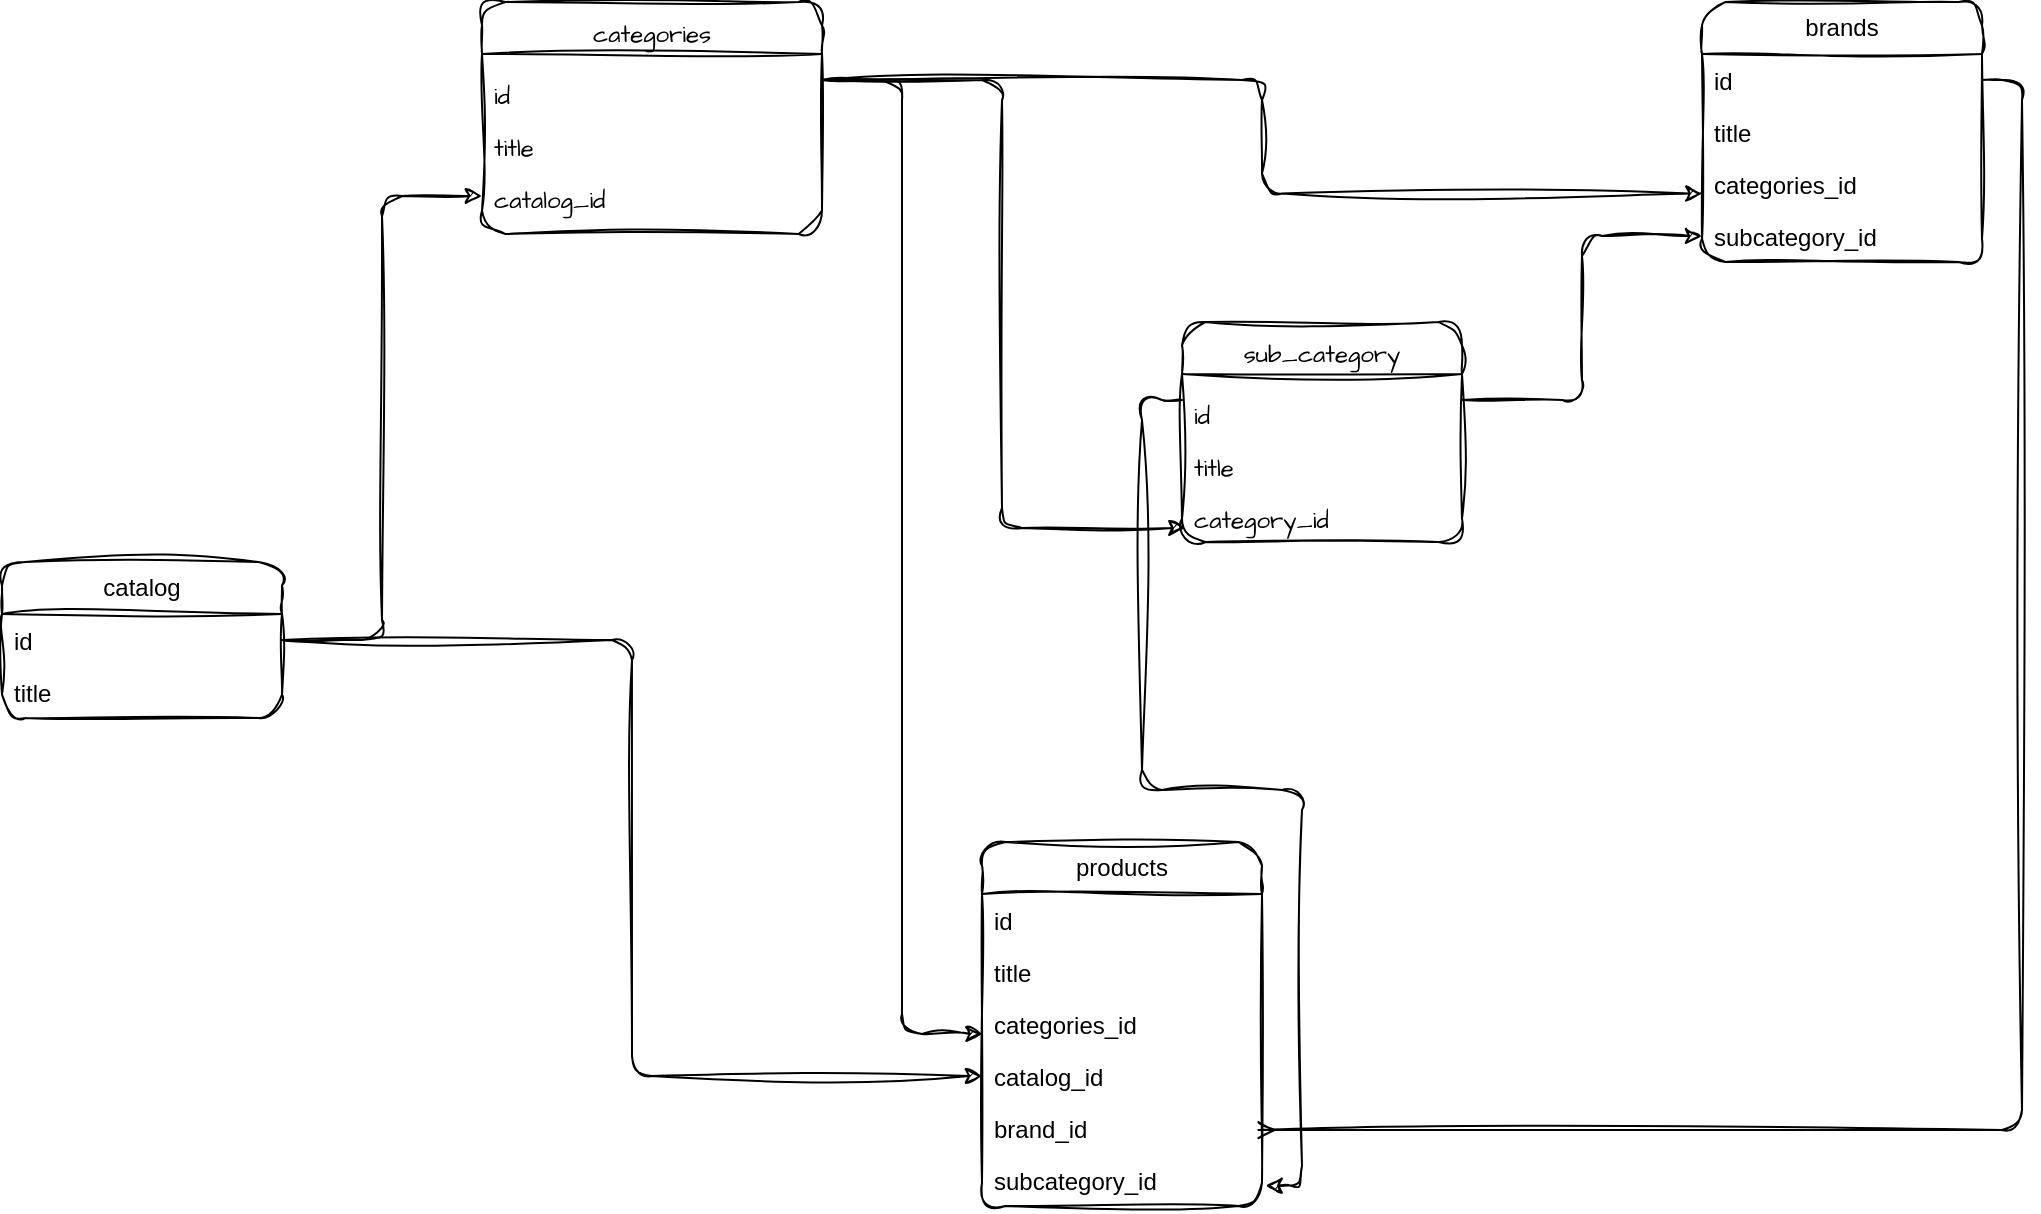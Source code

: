 <mxfile version="21.5.2" type="github">
  <diagram name="Страница 1" id="Da8_--umYUl1YWPq9q3Z">
    <mxGraphModel dx="1547" dy="611" grid="1" gridSize="10" guides="1" tooltips="1" connect="0" arrows="1" fold="1" page="0" pageScale="1" pageWidth="4681" pageHeight="3300" background="none" math="0" shadow="0">
      <root>
        <mxCell id="0" />
        <mxCell id="1" parent="0" />
        <mxCell id="97w2wDo3JTDshsNrhWI0-1" value="catalog" style="swimlane;fontStyle=0;childLayout=stackLayout;horizontal=1;startSize=26;fillColor=none;horizontalStack=0;resizeParent=1;resizeParentMax=0;resizeLast=0;collapsible=1;marginBottom=0;whiteSpace=wrap;html=1;rounded=1;sketch=1;curveFitting=1;jiggle=2;labelBackgroundColor=none;" vertex="1" parent="1">
          <mxGeometry x="-50" y="330" width="140" height="78" as="geometry">
            <mxRectangle x="60" y="270" width="100" height="30" as="alternateBounds" />
          </mxGeometry>
        </mxCell>
        <mxCell id="97w2wDo3JTDshsNrhWI0-2" value="id" style="text;strokeColor=none;fillColor=none;align=left;verticalAlign=top;spacingLeft=4;spacingRight=4;overflow=hidden;rotatable=0;points=[[0,0.5],[1,0.5]];portConstraint=eastwest;whiteSpace=wrap;html=1;rounded=1;sketch=1;curveFitting=1;jiggle=2;labelBackgroundColor=none;" vertex="1" parent="97w2wDo3JTDshsNrhWI0-1">
          <mxGeometry y="26" width="140" height="26" as="geometry" />
        </mxCell>
        <mxCell id="97w2wDo3JTDshsNrhWI0-3" value="title" style="text;strokeColor=none;fillColor=none;align=left;verticalAlign=top;spacingLeft=4;spacingRight=4;overflow=hidden;rotatable=0;points=[[0,0.5],[1,0.5]];portConstraint=eastwest;whiteSpace=wrap;html=1;rounded=1;sketch=1;curveFitting=1;jiggle=2;labelBackgroundColor=none;" vertex="1" parent="97w2wDo3JTDshsNrhWI0-1">
          <mxGeometry y="52" width="140" height="26" as="geometry" />
        </mxCell>
        <mxCell id="97w2wDo3JTDshsNrhWI0-5" value="brands" style="swimlane;fontStyle=0;childLayout=stackLayout;horizontal=1;startSize=26;fillColor=none;horizontalStack=0;resizeParent=1;resizeParentMax=0;resizeLast=0;collapsible=1;marginBottom=0;whiteSpace=wrap;html=1;rounded=1;sketch=1;curveFitting=1;jiggle=2;labelBackgroundColor=none;" vertex="1" parent="1">
          <mxGeometry x="800" y="50" width="140" height="130" as="geometry">
            <mxRectangle x="60" y="270" width="100" height="30" as="alternateBounds" />
          </mxGeometry>
        </mxCell>
        <mxCell id="97w2wDo3JTDshsNrhWI0-6" value="id" style="text;strokeColor=none;fillColor=none;align=left;verticalAlign=top;spacingLeft=4;spacingRight=4;overflow=hidden;rotatable=0;points=[[0,0.5],[1,0.5]];portConstraint=eastwest;whiteSpace=wrap;html=1;rounded=1;sketch=1;curveFitting=1;jiggle=2;labelBackgroundColor=none;" vertex="1" parent="97w2wDo3JTDshsNrhWI0-5">
          <mxGeometry y="26" width="140" height="26" as="geometry" />
        </mxCell>
        <mxCell id="97w2wDo3JTDshsNrhWI0-7" value="title" style="text;strokeColor=none;fillColor=none;align=left;verticalAlign=top;spacingLeft=4;spacingRight=4;overflow=hidden;rotatable=0;points=[[0,0.5],[1,0.5]];portConstraint=eastwest;whiteSpace=wrap;html=1;rounded=1;sketch=1;curveFitting=1;jiggle=2;labelBackgroundColor=none;" vertex="1" parent="97w2wDo3JTDshsNrhWI0-5">
          <mxGeometry y="52" width="140" height="26" as="geometry" />
        </mxCell>
        <mxCell id="97w2wDo3JTDshsNrhWI0-8" value="categories_id" style="text;strokeColor=none;fillColor=none;align=left;verticalAlign=top;spacingLeft=4;spacingRight=4;overflow=hidden;rotatable=0;points=[[0,0.5],[1,0.5]];portConstraint=eastwest;whiteSpace=wrap;html=1;rounded=1;sketch=1;curveFitting=1;jiggle=2;labelBackgroundColor=none;" vertex="1" parent="97w2wDo3JTDshsNrhWI0-5">
          <mxGeometry y="78" width="140" height="26" as="geometry" />
        </mxCell>
        <mxCell id="97w2wDo3JTDshsNrhWI0-38" value="subcategory_id" style="text;strokeColor=none;fillColor=none;align=left;verticalAlign=top;spacingLeft=4;spacingRight=4;overflow=hidden;rotatable=0;points=[[0,0.5],[1,0.5]];portConstraint=eastwest;whiteSpace=wrap;html=1;rounded=1;sketch=1;curveFitting=1;jiggle=2;labelBackgroundColor=none;" vertex="1" parent="97w2wDo3JTDshsNrhWI0-5">
          <mxGeometry y="104" width="140" height="26" as="geometry" />
        </mxCell>
        <mxCell id="97w2wDo3JTDshsNrhWI0-9" value="products" style="swimlane;fontStyle=0;childLayout=stackLayout;horizontal=1;startSize=26;fillColor=none;horizontalStack=0;resizeParent=1;resizeParentMax=0;resizeLast=0;collapsible=1;marginBottom=0;whiteSpace=wrap;html=1;rounded=1;sketch=1;curveFitting=1;jiggle=2;labelBackgroundColor=none;" vertex="1" parent="1">
          <mxGeometry x="440" y="470" width="140" height="182" as="geometry">
            <mxRectangle x="60" y="270" width="100" height="30" as="alternateBounds" />
          </mxGeometry>
        </mxCell>
        <mxCell id="97w2wDo3JTDshsNrhWI0-10" value="id" style="text;strokeColor=none;fillColor=none;align=left;verticalAlign=top;spacingLeft=4;spacingRight=4;overflow=hidden;rotatable=0;points=[[0,0.5],[1,0.5]];portConstraint=eastwest;whiteSpace=wrap;html=1;rounded=1;sketch=1;curveFitting=1;jiggle=2;labelBackgroundColor=none;" vertex="1" parent="97w2wDo3JTDshsNrhWI0-9">
          <mxGeometry y="26" width="140" height="26" as="geometry" />
        </mxCell>
        <mxCell id="97w2wDo3JTDshsNrhWI0-11" value="title" style="text;strokeColor=none;fillColor=none;align=left;verticalAlign=top;spacingLeft=4;spacingRight=4;overflow=hidden;rotatable=0;points=[[0,0.5],[1,0.5]];portConstraint=eastwest;whiteSpace=wrap;html=1;rounded=1;sketch=1;curveFitting=1;jiggle=2;labelBackgroundColor=none;" vertex="1" parent="97w2wDo3JTDshsNrhWI0-9">
          <mxGeometry y="52" width="140" height="26" as="geometry" />
        </mxCell>
        <mxCell id="97w2wDo3JTDshsNrhWI0-12" value="categories_id" style="text;strokeColor=none;fillColor=none;align=left;verticalAlign=top;spacingLeft=4;spacingRight=4;overflow=hidden;rotatable=0;points=[[0,0.5],[1,0.5]];portConstraint=eastwest;whiteSpace=wrap;html=1;rounded=1;sketch=1;curveFitting=1;jiggle=2;labelBackgroundColor=none;" vertex="1" parent="97w2wDo3JTDshsNrhWI0-9">
          <mxGeometry y="78" width="140" height="26" as="geometry" />
        </mxCell>
        <mxCell id="97w2wDo3JTDshsNrhWI0-34" value="catalog_id" style="text;strokeColor=none;fillColor=none;align=left;verticalAlign=top;spacingLeft=4;spacingRight=4;overflow=hidden;rotatable=0;points=[[0,0.5],[1,0.5]];portConstraint=eastwest;whiteSpace=wrap;html=1;rounded=1;sketch=1;curveFitting=1;jiggle=2;labelBackgroundColor=none;" vertex="1" parent="97w2wDo3JTDshsNrhWI0-9">
          <mxGeometry y="104" width="140" height="26" as="geometry" />
        </mxCell>
        <mxCell id="97w2wDo3JTDshsNrhWI0-13" value="brand_id" style="text;strokeColor=none;fillColor=none;align=left;verticalAlign=top;spacingLeft=4;spacingRight=4;overflow=hidden;rotatable=0;points=[[0,0.5],[1,0.5]];portConstraint=eastwest;whiteSpace=wrap;html=1;rounded=1;sketch=1;curveFitting=1;jiggle=2;labelBackgroundColor=none;" vertex="1" parent="97w2wDo3JTDshsNrhWI0-9">
          <mxGeometry y="130" width="140" height="26" as="geometry" />
        </mxCell>
        <mxCell id="97w2wDo3JTDshsNrhWI0-42" value="subcategory_id" style="text;strokeColor=none;fillColor=none;align=left;verticalAlign=top;spacingLeft=4;spacingRight=4;overflow=hidden;rotatable=0;points=[[0,0.5],[1,0.5]];portConstraint=eastwest;whiteSpace=wrap;html=1;rounded=1;sketch=1;curveFitting=1;jiggle=2;labelBackgroundColor=none;" vertex="1" parent="97w2wDo3JTDshsNrhWI0-9">
          <mxGeometry y="156" width="140" height="26" as="geometry" />
        </mxCell>
        <mxCell id="97w2wDo3JTDshsNrhWI0-17" value="&lt;font style=&quot;font-size: 12px;&quot;&gt;categories&lt;/font&gt;" style="swimlane;fontStyle=0;childLayout=stackLayout;horizontal=1;startSize=26;fillColor=none;horizontalStack=0;resizeParent=1;resizeParentMax=0;resizeLast=0;collapsible=1;marginBottom=0;whiteSpace=wrap;html=1;sketch=1;hachureGap=4;jiggle=2;curveFitting=1;fontFamily=Architects Daughter;fontSource=https%3A%2F%2Ffonts.googleapis.com%2Fcss%3Ffamily%3DArchitects%2BDaughter;fontSize=20;rounded=1;labelBackgroundColor=none;" vertex="1" parent="1">
          <mxGeometry x="190" y="50" width="170" height="116" as="geometry" />
        </mxCell>
        <mxCell id="97w2wDo3JTDshsNrhWI0-18" value="&lt;font style=&quot;font-size: 12px;&quot;&gt;id&lt;/font&gt;" style="text;strokeColor=none;fillColor=none;align=left;verticalAlign=top;spacingLeft=4;spacingRight=4;overflow=hidden;rotatable=0;points=[[0,0.5],[1,0.5]];portConstraint=eastwest;whiteSpace=wrap;html=1;fontSize=20;fontFamily=Architects Daughter;rounded=1;labelBackgroundColor=none;" vertex="1" parent="97w2wDo3JTDshsNrhWI0-17">
          <mxGeometry y="26" width="170" height="26" as="geometry" />
        </mxCell>
        <mxCell id="97w2wDo3JTDshsNrhWI0-28" value="&lt;font style=&quot;font-size: 12px;&quot;&gt;title&lt;/font&gt;" style="text;strokeColor=none;fillColor=none;align=left;verticalAlign=top;spacingLeft=4;spacingRight=4;overflow=hidden;rotatable=0;points=[[0,0.5],[1,0.5]];portConstraint=eastwest;whiteSpace=wrap;html=1;fontSize=20;fontFamily=Architects Daughter;rounded=1;labelBackgroundColor=none;" vertex="1" parent="97w2wDo3JTDshsNrhWI0-17">
          <mxGeometry y="52" width="170" height="26" as="geometry" />
        </mxCell>
        <mxCell id="97w2wDo3JTDshsNrhWI0-19" value="&lt;font style=&quot;font-size: 12px;&quot;&gt;catalog_id&lt;/font&gt;" style="text;strokeColor=none;fillColor=none;align=left;verticalAlign=top;spacingLeft=4;spacingRight=4;overflow=hidden;rotatable=0;points=[[0,0.5],[1,0.5]];portConstraint=eastwest;whiteSpace=wrap;html=1;fontSize=20;fontFamily=Architects Daughter;rounded=1;labelBackgroundColor=none;" vertex="1" parent="97w2wDo3JTDshsNrhWI0-17">
          <mxGeometry y="78" width="170" height="38" as="geometry" />
        </mxCell>
        <mxCell id="97w2wDo3JTDshsNrhWI0-21" style="edgeStyle=orthogonalEdgeStyle;rounded=1;sketch=1;hachureGap=4;jiggle=2;curveFitting=1;orthogonalLoop=1;jettySize=auto;html=1;fontFamily=Architects Daughter;fontSource=https%3A%2F%2Ffonts.googleapis.com%2Fcss%3Ffamily%3DArchitects%2BDaughter;fontSize=16;labelBackgroundColor=none;fontColor=default;" edge="1" parent="1" source="97w2wDo3JTDshsNrhWI0-2" target="97w2wDo3JTDshsNrhWI0-19">
          <mxGeometry relative="1" as="geometry" />
        </mxCell>
        <mxCell id="97w2wDo3JTDshsNrhWI0-26" style="edgeStyle=orthogonalEdgeStyle;rounded=1;sketch=1;hachureGap=4;jiggle=2;curveFitting=1;orthogonalLoop=1;jettySize=auto;html=1;exitX=1;exitY=0.5;exitDx=0;exitDy=0;entryX=0.987;entryY=0.54;entryDx=0;entryDy=0;fontFamily=Architects Daughter;fontSource=https%3A%2F%2Ffonts.googleapis.com%2Fcss%3Ffamily%3DArchitects%2BDaughter;fontSize=16;endArrow=ERmany;endFill=0;labelBackgroundColor=none;fontColor=default;entryPerimeter=0;" edge="1" parent="1" source="97w2wDo3JTDshsNrhWI0-6" target="97w2wDo3JTDshsNrhWI0-13">
          <mxGeometry relative="1" as="geometry">
            <mxPoint x="900" y="489.0" as="targetPoint" />
          </mxGeometry>
        </mxCell>
        <mxCell id="97w2wDo3JTDshsNrhWI0-29" value="&lt;font style=&quot;font-size: 12px;&quot;&gt;sub_category&lt;/font&gt;" style="swimlane;fontStyle=0;childLayout=stackLayout;horizontal=1;startSize=26;fillColor=none;horizontalStack=0;resizeParent=1;resizeParentMax=0;resizeLast=0;collapsible=1;marginBottom=0;whiteSpace=wrap;html=1;sketch=1;hachureGap=4;jiggle=2;curveFitting=1;fontFamily=Architects Daughter;fontSource=https%3A%2F%2Ffonts.googleapis.com%2Fcss%3Ffamily%3DArchitects%2BDaughter;fontSize=20;labelBackgroundColor=none;rounded=1;" vertex="1" parent="1">
          <mxGeometry x="540" y="210" width="140" height="110" as="geometry" />
        </mxCell>
        <mxCell id="97w2wDo3JTDshsNrhWI0-30" value="&lt;font style=&quot;font-size: 12px;&quot;&gt;id&lt;/font&gt;" style="text;strokeColor=none;fillColor=none;align=left;verticalAlign=top;spacingLeft=4;spacingRight=4;overflow=hidden;rotatable=0;points=[[0,0.5],[1,0.5]];portConstraint=eastwest;whiteSpace=wrap;html=1;fontSize=20;fontFamily=Architects Daughter;labelBackgroundColor=none;rounded=1;" vertex="1" parent="97w2wDo3JTDshsNrhWI0-29">
          <mxGeometry y="26" width="140" height="26" as="geometry" />
        </mxCell>
        <mxCell id="97w2wDo3JTDshsNrhWI0-31" value="&lt;font style=&quot;font-size: 12px;&quot;&gt;title&lt;/font&gt;" style="text;strokeColor=none;fillColor=none;align=left;verticalAlign=top;spacingLeft=4;spacingRight=4;overflow=hidden;rotatable=0;points=[[0,0.5],[1,0.5]];portConstraint=eastwest;whiteSpace=wrap;html=1;fontSize=20;fontFamily=Architects Daughter;labelBackgroundColor=none;rounded=1;" vertex="1" parent="97w2wDo3JTDshsNrhWI0-29">
          <mxGeometry y="52" width="140" height="26" as="geometry" />
        </mxCell>
        <mxCell id="97w2wDo3JTDshsNrhWI0-32" value="&lt;font style=&quot;font-size: 12px;&quot;&gt;category_id&lt;/font&gt;" style="text;strokeColor=none;fillColor=none;align=left;verticalAlign=top;spacingLeft=4;spacingRight=4;overflow=hidden;rotatable=0;points=[[0,0.5],[1,0.5]];portConstraint=eastwest;whiteSpace=wrap;html=1;fontSize=20;fontFamily=Architects Daughter;labelBackgroundColor=none;rounded=1;" vertex="1" parent="97w2wDo3JTDshsNrhWI0-29">
          <mxGeometry y="78" width="140" height="32" as="geometry" />
        </mxCell>
        <mxCell id="97w2wDo3JTDshsNrhWI0-33" style="edgeStyle=orthogonalEdgeStyle;rounded=1;sketch=1;hachureGap=4;jiggle=2;curveFitting=1;orthogonalLoop=1;jettySize=auto;html=1;entryX=0.012;entryY=0.781;entryDx=0;entryDy=0;entryPerimeter=0;fontFamily=Architects Daughter;fontSource=https%3A%2F%2Ffonts.googleapis.com%2Fcss%3Ffamily%3DArchitects%2BDaughter;fontSize=16;" edge="1" parent="1" source="97w2wDo3JTDshsNrhWI0-18" target="97w2wDo3JTDshsNrhWI0-32">
          <mxGeometry relative="1" as="geometry" />
        </mxCell>
        <mxCell id="97w2wDo3JTDshsNrhWI0-36" style="edgeStyle=orthogonalEdgeStyle;rounded=1;sketch=1;hachureGap=4;jiggle=2;curveFitting=1;orthogonalLoop=1;jettySize=auto;html=1;fontFamily=Architects Daughter;fontSource=https%3A%2F%2Ffonts.googleapis.com%2Fcss%3Ffamily%3DArchitects%2BDaughter;fontSize=16;entryX=0;entryY=0.5;entryDx=0;entryDy=0;entryPerimeter=0;" edge="1" parent="1" source="97w2wDo3JTDshsNrhWI0-2" target="97w2wDo3JTDshsNrhWI0-34">
          <mxGeometry relative="1" as="geometry" />
        </mxCell>
        <mxCell id="97w2wDo3JTDshsNrhWI0-37" style="edgeStyle=orthogonalEdgeStyle;rounded=1;sketch=1;hachureGap=4;jiggle=2;curveFitting=1;orthogonalLoop=1;jettySize=auto;html=1;entryX=0.002;entryY=0.691;entryDx=0;entryDy=0;entryPerimeter=0;fontFamily=Architects Daughter;fontSource=https%3A%2F%2Ffonts.googleapis.com%2Fcss%3Ffamily%3DArchitects%2BDaughter;fontSize=16;" edge="1" parent="1" source="97w2wDo3JTDshsNrhWI0-18" target="97w2wDo3JTDshsNrhWI0-12">
          <mxGeometry relative="1" as="geometry" />
        </mxCell>
        <mxCell id="97w2wDo3JTDshsNrhWI0-39" style="edgeStyle=orthogonalEdgeStyle;rounded=1;sketch=1;hachureGap=4;jiggle=2;curveFitting=1;orthogonalLoop=1;jettySize=auto;html=1;entryX=0.001;entryY=0.685;entryDx=0;entryDy=0;entryPerimeter=0;fontFamily=Architects Daughter;fontSource=https%3A%2F%2Ffonts.googleapis.com%2Fcss%3Ffamily%3DArchitects%2BDaughter;fontSize=16;" edge="1" parent="1" source="97w2wDo3JTDshsNrhWI0-18" target="97w2wDo3JTDshsNrhWI0-8">
          <mxGeometry relative="1" as="geometry" />
        </mxCell>
        <mxCell id="97w2wDo3JTDshsNrhWI0-41" style="edgeStyle=orthogonalEdgeStyle;rounded=1;sketch=1;hachureGap=4;jiggle=2;curveFitting=1;orthogonalLoop=1;jettySize=auto;html=1;fontFamily=Architects Daughter;fontSource=https%3A%2F%2Ffonts.googleapis.com%2Fcss%3Ffamily%3DArchitects%2BDaughter;fontSize=16;" edge="1" parent="1" source="97w2wDo3JTDshsNrhWI0-30" target="97w2wDo3JTDshsNrhWI0-38">
          <mxGeometry relative="1" as="geometry" />
        </mxCell>
        <mxCell id="97w2wDo3JTDshsNrhWI0-43" style="edgeStyle=orthogonalEdgeStyle;rounded=1;sketch=1;hachureGap=4;jiggle=2;curveFitting=1;orthogonalLoop=1;jettySize=auto;html=1;entryX=1.013;entryY=0.608;entryDx=0;entryDy=0;entryPerimeter=0;fontFamily=Architects Daughter;fontSource=https%3A%2F%2Ffonts.googleapis.com%2Fcss%3Ffamily%3DArchitects%2BDaughter;fontSize=16;" edge="1" parent="1" source="97w2wDo3JTDshsNrhWI0-30" target="97w2wDo3JTDshsNrhWI0-42">
          <mxGeometry relative="1" as="geometry" />
        </mxCell>
      </root>
    </mxGraphModel>
  </diagram>
</mxfile>
